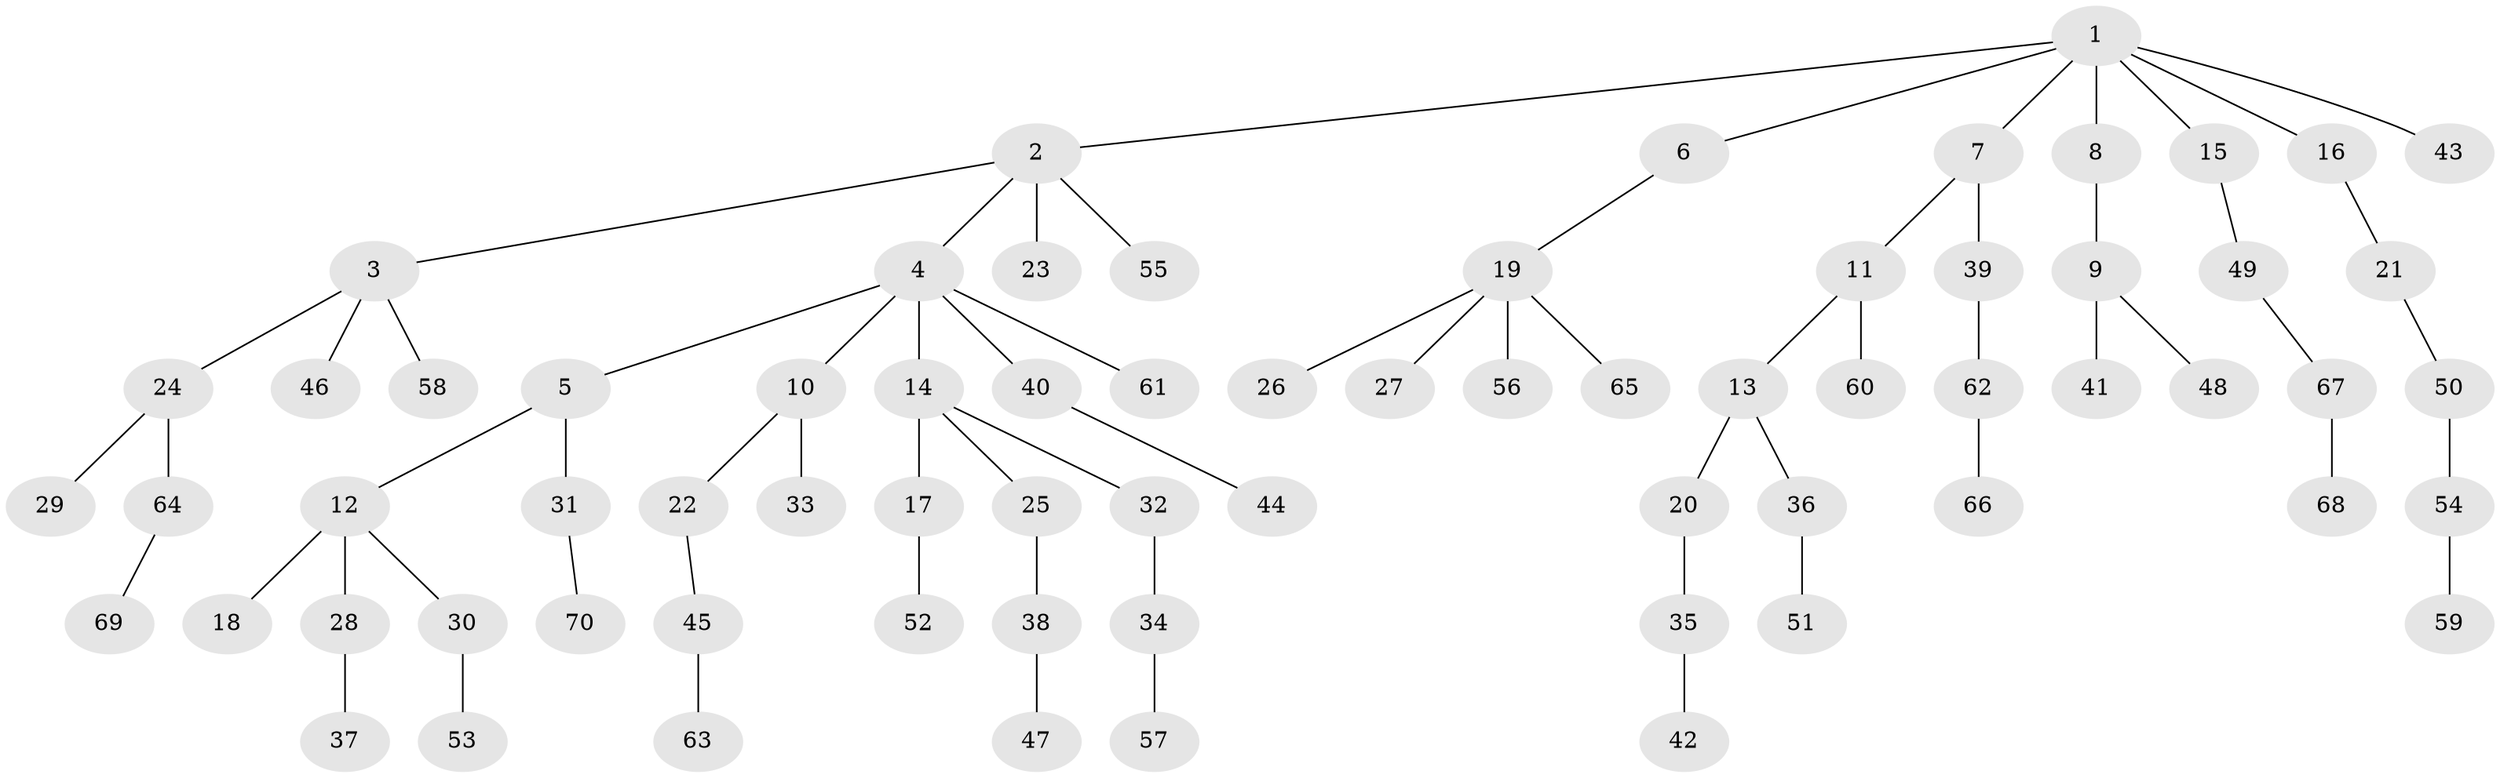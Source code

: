 // coarse degree distribution, {1: 0.6190476190476191, 5: 0.023809523809523808, 4: 0.047619047619047616, 2: 0.2857142857142857, 19: 0.023809523809523808}
// Generated by graph-tools (version 1.1) at 2025/56/03/04/25 21:56:34]
// undirected, 70 vertices, 69 edges
graph export_dot {
graph [start="1"]
  node [color=gray90,style=filled];
  1;
  2;
  3;
  4;
  5;
  6;
  7;
  8;
  9;
  10;
  11;
  12;
  13;
  14;
  15;
  16;
  17;
  18;
  19;
  20;
  21;
  22;
  23;
  24;
  25;
  26;
  27;
  28;
  29;
  30;
  31;
  32;
  33;
  34;
  35;
  36;
  37;
  38;
  39;
  40;
  41;
  42;
  43;
  44;
  45;
  46;
  47;
  48;
  49;
  50;
  51;
  52;
  53;
  54;
  55;
  56;
  57;
  58;
  59;
  60;
  61;
  62;
  63;
  64;
  65;
  66;
  67;
  68;
  69;
  70;
  1 -- 2;
  1 -- 6;
  1 -- 7;
  1 -- 8;
  1 -- 15;
  1 -- 16;
  1 -- 43;
  2 -- 3;
  2 -- 4;
  2 -- 23;
  2 -- 55;
  3 -- 24;
  3 -- 46;
  3 -- 58;
  4 -- 5;
  4 -- 10;
  4 -- 14;
  4 -- 40;
  4 -- 61;
  5 -- 12;
  5 -- 31;
  6 -- 19;
  7 -- 11;
  7 -- 39;
  8 -- 9;
  9 -- 41;
  9 -- 48;
  10 -- 22;
  10 -- 33;
  11 -- 13;
  11 -- 60;
  12 -- 18;
  12 -- 28;
  12 -- 30;
  13 -- 20;
  13 -- 36;
  14 -- 17;
  14 -- 25;
  14 -- 32;
  15 -- 49;
  16 -- 21;
  17 -- 52;
  19 -- 26;
  19 -- 27;
  19 -- 56;
  19 -- 65;
  20 -- 35;
  21 -- 50;
  22 -- 45;
  24 -- 29;
  24 -- 64;
  25 -- 38;
  28 -- 37;
  30 -- 53;
  31 -- 70;
  32 -- 34;
  34 -- 57;
  35 -- 42;
  36 -- 51;
  38 -- 47;
  39 -- 62;
  40 -- 44;
  45 -- 63;
  49 -- 67;
  50 -- 54;
  54 -- 59;
  62 -- 66;
  64 -- 69;
  67 -- 68;
}
